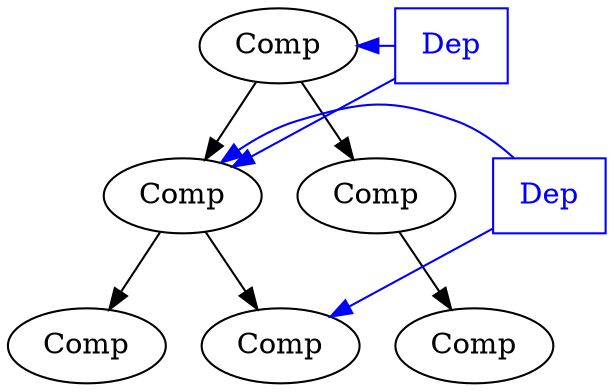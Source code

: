 digraph {
  rankdir = TD;
  bgcolor = transparent;
  c1, c2, c3, c4, c5, c6 [label="Comp"];
  c1 -> c2
  c1 -> c3
  c2 -> c4
  c2 -> c5
  c3 -> c6
  c3 -> c5 [color=transparent]

  s1, s2 [label="Dep", shape="rectangle", color=blue, fontcolor=blue];

  s1 -> c1 [constraint=none, color=blue];
  s1 -> c2 [constraint=none, color=blue];
  s2 -> c2 [constraint=none, color=blue];
  s2 -> c5 [constraint=none, color=blue];

  {rank=same; c1, s1}
  {rank=same; c2, s2}
}